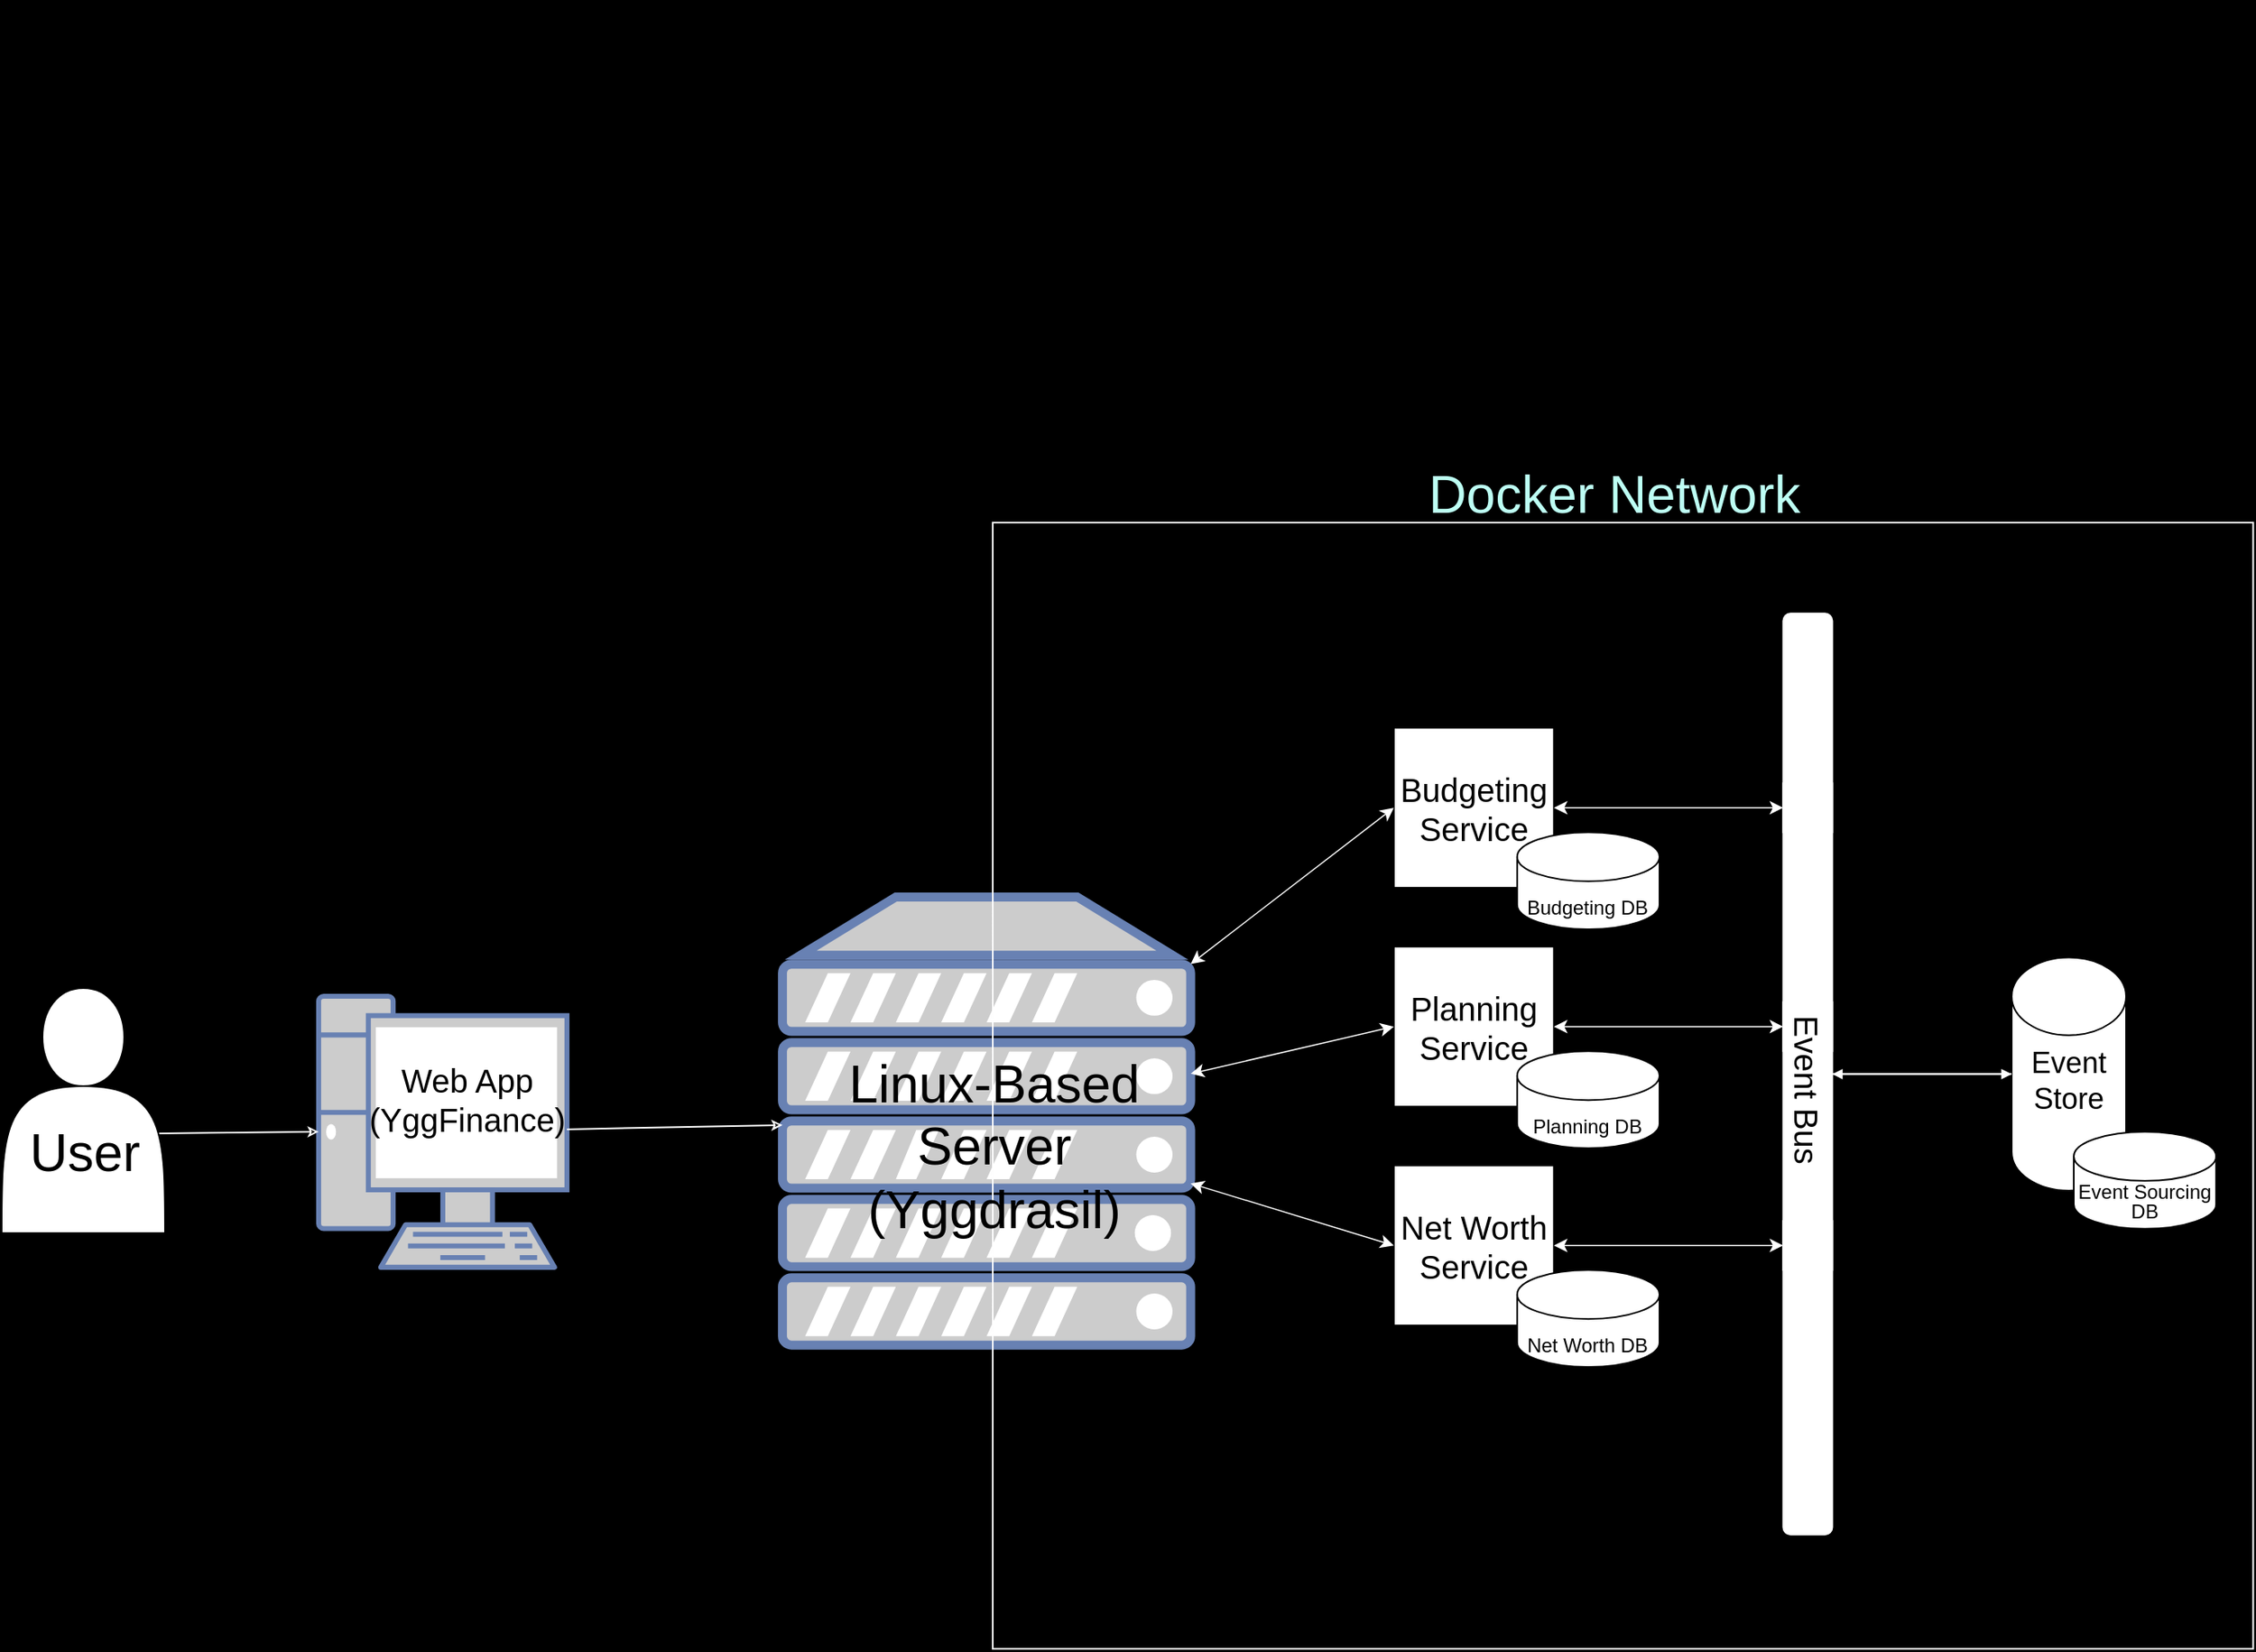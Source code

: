 <mxfile version="14.2.7" type="device"><diagram name="Page 3" id="0"><mxGraphModel dx="2431" dy="1877" grid="0" gridSize="10" guides="1" tooltips="1" connect="1" arrows="1" fold="1" page="0" pageScale="1" pageWidth="850" pageHeight="1100" background="#000000" math="0" shadow="0"><root><mxCell id="0"/><mxCell id="1" parent="0"/><mxCell id="4" style="graphMlID=n2;fillColor=#CCCCCC;strokeColor=#6881B3;shape=mxgraph.networks.server" parent="1" vertex="1"><mxGeometry x="229.812" y="71.203" width="249.786" height="274.375" as="geometry"/></mxCell><mxCell id="6" style="graphMlID=n4;fillColor=#CCCCCC;strokeColor=#6881B3;shape=mxgraph.networks.pc" parent="1" vertex="1"><mxGeometry x="-54" y="132" width="151.94" height="165.94" as="geometry"/></mxCell><mxCell id="8" style="graphMlID=n6;shape=swimlane;swimlaneLine=0;startSize=20;dashed=1;dashPattern=3 1 1 1;collapsible=0;rounded=1;fillColor=none;" parent="1" vertex="1"><mxGeometry x="358.495" y="-477.35" width="771.275" height="1008.9" as="geometry"/></mxCell><mxCell id="11" style="graphMlID=n6::n2" parent="8" vertex="1"><mxGeometry x="245.432" y="444.975" width="97.938" height="97.938" as="geometry"/></mxCell><mxCell id="12" style="graphMlID=n6::n3" parent="8" vertex="1"><mxGeometry x="245.429" y="578.975" width="97.938" height="97.938" as="geometry"/></mxCell><mxCell id="13" style="graphMlID=n6::n4" parent="8" vertex="1"><mxGeometry x="245.425" y="712.975" width="97.938" height="97.938" as="geometry"/></mxCell><mxCell id="16" style="graphMlID=n6::n7;shape=rect;rounded=1;arcsize=30;horizontal=0;strokeColor=#FFFFFF;" parent="8" vertex="1"><mxGeometry x="483.72" y="375" width="30" height="564" as="geometry"/></mxCell><mxCell id="22" style="graphMlID=n6::n13;strokeColor=#FFFFFF;" parent="8" vertex="1"><mxGeometry x="483.719" y="746.944" width="30" height="30" as="geometry"/></mxCell><mxCell id="23" style="graphMlID=n6::n14;strokeColor=#FFFFFF;" parent="8" vertex="1"><mxGeometry x="483.719" y="612.944" width="30" height="30" as="geometry"/></mxCell><mxCell id="24" style="graphMlID=n6::n15;strokeColor=#FFFFFF;" parent="8" vertex="1"><mxGeometry x="483.719" y="478.944" width="30" height="30" as="geometry"/></mxCell><mxCell id="28" style="graphMlID=n6::n19;shape=mxgraph.flowchart.database;strokeColor=#000000FF;fillColor=#FFFFFF;" parent="8" vertex="1"><mxGeometry x="623.505" y="585.629" width="70" height="142.75" as="geometry"/></mxCell><mxCell id="48" value="" style="graphMlID=n6::e0;endArrow=block;rounded=0;strokeColor=white;endFill=1;endSize=3.75" parent="8" source="16" target="28" edge="1"><mxGeometry relative="1" as="geometry"/></mxCell><mxCell id="49" value="" style="graphMlID=n6::e1;endArrow=block;rounded=0;strokeColor=white;endFill=1;endSize=3.75" parent="8" source="28" target="16" edge="1"><mxGeometry relative="1" as="geometry"/></mxCell><mxCell id="53" value="" style="graphMlID=n6::e5;endArrow=classic;rounded=0;strokeColor=#FFFFFFFF;strokeWidth=0.75;endFill=1;endSize=6;startArrow=classic;startFill=1;startSize=6" parent="8" source="11" target="24" edge="1"><mxGeometry relative="1" as="geometry"/></mxCell><mxCell id="54" value="" style="graphMlID=n6::e6;endArrow=classic;rounded=0;strokeColor=#FFFFFFFF;strokeWidth=0.75;endFill=1;endSize=6;startArrow=classic;startFill=1;startSize=6" parent="8" source="12" target="23" edge="1"><mxGeometry relative="1" as="geometry"/></mxCell><mxCell id="55" value="" style="graphMlID=n6::e7;endArrow=classic;rounded=0;strokeColor=#FFFFFFFF;strokeWidth=0.75;endFill=1;endSize=6;startArrow=classic;startFill=1;startSize=6" parent="8" source="13" target="22" edge="1"><mxGeometry relative="1" as="geometry"/></mxCell><mxCell id="MT-XUX-JKDVeBT4RDXaK-85" value="&lt;font color=&quot;#bdfff4&quot; style=&quot;font-size: 32px&quot;&gt;Docker Network&lt;/font&gt;" style="text;html=1;strokeColor=none;fillColor=none;align=center;verticalAlign=middle;whiteSpace=wrap;rounded=0;fontSize=20;" vertex="1" parent="8"><mxGeometry x="108.5" y="281.35" width="543.5" height="42.65" as="geometry"/></mxCell><mxCell id="MT-XUX-JKDVeBT4RDXaK-86" value="&lt;font style=&quot;font-size: 20px&quot;&gt;Budgeting&lt;br&gt;Service&lt;br style=&quot;font-size: 20px&quot;&gt;&lt;/font&gt;" style="text;html=1;strokeColor=none;fillColor=none;align=center;verticalAlign=middle;whiteSpace=wrap;rounded=0;fontSize=20;" vertex="1" parent="8"><mxGeometry x="221.395" y="449.19" width="146" height="89.5" as="geometry"/></mxCell><mxCell id="MT-XUX-JKDVeBT4RDXaK-87" value="&lt;font style=&quot;font-size: 20px&quot;&gt;Planning&lt;br&gt;Service&lt;br style=&quot;font-size: 20px&quot;&gt;&lt;/font&gt;" style="text;html=1;strokeColor=none;fillColor=none;align=center;verticalAlign=middle;whiteSpace=wrap;rounded=0;fontSize=20;" vertex="1" parent="8"><mxGeometry x="221.395" y="583.35" width="146" height="89.5" as="geometry"/></mxCell><mxCell id="MT-XUX-JKDVeBT4RDXaK-88" value="&lt;font style=&quot;font-size: 20px&quot;&gt;Net Worth&lt;br&gt;Service&lt;br style=&quot;font-size: 20px&quot;&gt;&lt;/font&gt;" style="text;html=1;strokeColor=none;fillColor=none;align=center;verticalAlign=middle;whiteSpace=wrap;rounded=0;fontSize=20;" vertex="1" parent="8"><mxGeometry x="221.395" y="717.19" width="146" height="89.5" as="geometry"/></mxCell><mxCell id="MT-XUX-JKDVeBT4RDXaK-89" value="&lt;font style=&quot;font-size: 12px&quot;&gt;Budgeting DB&lt;/font&gt;" style="shape=cylinder3;whiteSpace=wrap;html=1;boundedLbl=1;backgroundOutline=1;size=15;fontSize=20;" vertex="1" parent="8"><mxGeometry x="320.89" y="508.94" width="87.11" height="59.35" as="geometry"/></mxCell><mxCell id="MT-XUX-JKDVeBT4RDXaK-92" value="&lt;font style=&quot;font-size: 12px&quot;&gt;Planning DB&lt;/font&gt;" style="shape=cylinder3;whiteSpace=wrap;html=1;boundedLbl=1;backgroundOutline=1;size=15;fontSize=20;" vertex="1" parent="8"><mxGeometry x="320.89" y="642.94" width="87.11" height="59.35" as="geometry"/></mxCell><mxCell id="MT-XUX-JKDVeBT4RDXaK-93" value="&lt;font style=&quot;font-size: 12px&quot;&gt;Net Worth DB&lt;/font&gt;" style="shape=cylinder3;whiteSpace=wrap;html=1;boundedLbl=1;backgroundOutline=1;size=15;fontSize=20;" vertex="1" parent="8"><mxGeometry x="320.89" y="776.94" width="87.11" height="59.35" as="geometry"/></mxCell><mxCell id="MT-XUX-JKDVeBT4RDXaK-95" value="Event Bus" style="text;html=1;strokeColor=none;fillColor=none;align=center;verticalAlign=middle;whiteSpace=wrap;rounded=0;fontSize=20;rotation=90;" vertex="1" parent="8"><mxGeometry x="437.91" y="656.91" width="121.63" height="20" as="geometry"/></mxCell><mxCell id="MT-XUX-JKDVeBT4RDXaK-96" value="&lt;font style=&quot;font-size: 18px&quot;&gt;Event&lt;br&gt;Store&lt;br style=&quot;font-size: 18px&quot;&gt;&lt;/font&gt;" style="text;html=1;strokeColor=none;fillColor=none;align=center;verticalAlign=middle;whiteSpace=wrap;rounded=0;fontSize=18;" vertex="1" parent="8"><mxGeometry x="619.76" y="616.35" width="77.5" height="89.5" as="geometry"/></mxCell><mxCell id="MT-XUX-JKDVeBT4RDXaK-97" value="&lt;p style=&quot;line-height: 100% ; font-size: 12px&quot;&gt;Event Sourcing DB&lt;/p&gt;" style="shape=cylinder3;whiteSpace=wrap;html=1;boundedLbl=1;backgroundOutline=1;size=15;fontSize=20;" vertex="1" parent="8"><mxGeometry x="661.5" y="692.35" width="87.11" height="59.35" as="geometry"/></mxCell><mxCell id="36" style="graphMlID=n9;fillColor=#FF8C0000;strokeColor=#FFFFFF;" parent="8" vertex="1"><mxGeometry y="319.35" width="771.27" height="689.55" as="geometry"/></mxCell><mxCell id="58" value="" style="graphMlID=e1;endArrow=classic;rounded=0;strokeColor=white;endFill=0;endSize=3.75" parent="1" source="6" target="4" edge="1"><mxGeometry relative="1" as="geometry"><mxPoint x="129.456" y="224.905" as="targetPoint"/></mxGeometry></mxCell><mxCell id="66" value="" style="graphMlID=e9;endArrow=classic;rounded=0;strokeColor=#FFFFFFFF;strokeWidth=0.75;endFill=1;endSize=6;startArrow=classic;startFill=1;startSize=6;entryX=0.01;entryY=0.5" parent="1" source="4" target="11" edge="1"><mxGeometry relative="1" as="geometry"/></mxCell><mxCell id="67" value="" style="graphMlID=e10;endArrow=classic;rounded=0;strokeColor=#FFFFFFFF;strokeWidth=0.75;endFill=1;endSize=6;startArrow=classic;startFill=1;startSize=6;entryX=0.01;entryY=0.5" parent="1" source="4" target="12" edge="1"><mxGeometry relative="1" as="geometry"/></mxCell><mxCell id="68" value="" style="graphMlID=e11;endArrow=classic;rounded=0;strokeColor=#FFFFFFFF;strokeWidth=0.75;endFill=1;endSize=6;startArrow=classic;startFill=1;startSize=6;entryX=0.01;entryY=0.5" parent="1" source="4" target="13" edge="1"><mxGeometry relative="1" as="geometry"/></mxCell><mxCell id="79" value="" style="graphMlID=e22;endArrow=classic;rounded=0;strokeColor=white;endFill=0;endSize=3.75;entryX=0.009;entryY=0.5" parent="1" target="6" edge="1"><mxGeometry relative="1" as="geometry"><mxPoint x="-153" y="216" as="sourcePoint"/></mxGeometry></mxCell><mxCell id="MT-XUX-JKDVeBT4RDXaK-80" value="" style="shape=actor;whiteSpace=wrap;html=1;" vertex="1" parent="1"><mxGeometry x="-248" y="127" width="100" height="150" as="geometry"/></mxCell><mxCell id="MT-XUX-JKDVeBT4RDXaK-81" value="&lt;font style=&quot;font-size: 32px&quot;&gt;User&lt;/font&gt;" style="text;html=1;strokeColor=none;fillColor=none;align=center;verticalAlign=middle;whiteSpace=wrap;rounded=0;" vertex="1" parent="1"><mxGeometry x="-246" y="203" width="98" height="49" as="geometry"/></mxCell><mxCell id="MT-XUX-JKDVeBT4RDXaK-82" value="&lt;font style=&quot;font-size: 20px;&quot;&gt;Web App&lt;br style=&quot;font-size: 20px;&quot;&gt;(YggFinance)&lt;br style=&quot;font-size: 20px;&quot;&gt;&lt;/font&gt;" style="text;html=1;strokeColor=none;fillColor=none;align=center;verticalAlign=middle;whiteSpace=wrap;rounded=0;fontSize=20;" vertex="1" parent="1"><mxGeometry x="-36" y="150" width="146" height="89.5" as="geometry"/></mxCell><mxCell id="MT-XUX-JKDVeBT4RDXaK-84" value="&lt;font style=&quot;font-size: 32px&quot;&gt;Linux-Based Server (Yggdrasil)&lt;/font&gt;" style="text;html=1;strokeColor=none;fillColor=none;align=center;verticalAlign=middle;whiteSpace=wrap;rounded=0;" vertex="1" parent="1"><mxGeometry x="238.6" y="115" width="241" height="218" as="geometry"/></mxCell></root></mxGraphModel></diagram></mxfile>
